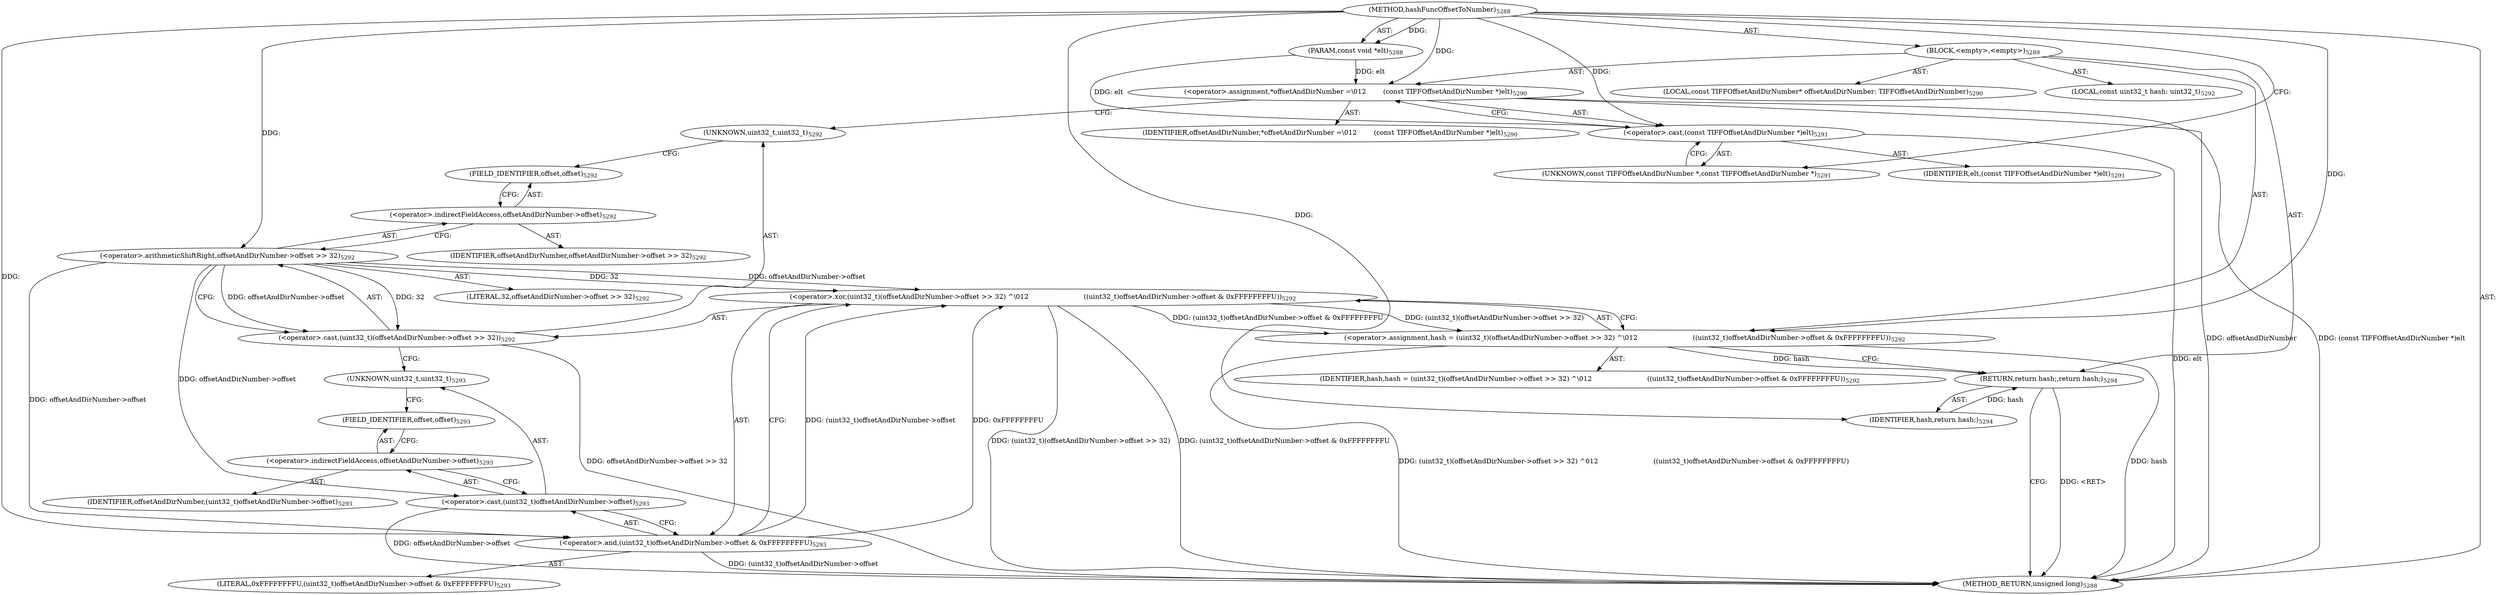 digraph "hashFuncOffsetToNumber" {  
"91647" [label = <(METHOD,hashFuncOffsetToNumber)<SUB>5288</SUB>> ]
"91648" [label = <(PARAM,const void *elt)<SUB>5288</SUB>> ]
"91649" [label = <(BLOCK,&lt;empty&gt;,&lt;empty&gt;)<SUB>5289</SUB>> ]
"91650" [label = <(LOCAL,const TIFFOffsetAndDirNumber* offsetAndDirNumber: TIFFOffsetAndDirNumber)<SUB>5290</SUB>> ]
"91651" [label = <(&lt;operator&gt;.assignment,*offsetAndDirNumber =\012        (const TIFFOffsetAndDirNumber *)elt)<SUB>5290</SUB>> ]
"91652" [label = <(IDENTIFIER,offsetAndDirNumber,*offsetAndDirNumber =\012        (const TIFFOffsetAndDirNumber *)elt)<SUB>5290</SUB>> ]
"91653" [label = <(&lt;operator&gt;.cast,(const TIFFOffsetAndDirNumber *)elt)<SUB>5291</SUB>> ]
"91654" [label = <(UNKNOWN,const TIFFOffsetAndDirNumber *,const TIFFOffsetAndDirNumber *)<SUB>5291</SUB>> ]
"91655" [label = <(IDENTIFIER,elt,(const TIFFOffsetAndDirNumber *)elt)<SUB>5291</SUB>> ]
"91656" [label = <(LOCAL,const uint32_t hash: uint32_t)<SUB>5292</SUB>> ]
"91657" [label = <(&lt;operator&gt;.assignment,hash = (uint32_t)(offsetAndDirNumber-&gt;offset &gt;&gt; 32) ^\012                          ((uint32_t)offsetAndDirNumber-&gt;offset &amp; 0xFFFFFFFFU))<SUB>5292</SUB>> ]
"91658" [label = <(IDENTIFIER,hash,hash = (uint32_t)(offsetAndDirNumber-&gt;offset &gt;&gt; 32) ^\012                          ((uint32_t)offsetAndDirNumber-&gt;offset &amp; 0xFFFFFFFFU))<SUB>5292</SUB>> ]
"91659" [label = <(&lt;operator&gt;.xor,(uint32_t)(offsetAndDirNumber-&gt;offset &gt;&gt; 32) ^\012                          ((uint32_t)offsetAndDirNumber-&gt;offset &amp; 0xFFFFFFFFU))<SUB>5292</SUB>> ]
"91660" [label = <(&lt;operator&gt;.cast,(uint32_t)(offsetAndDirNumber-&gt;offset &gt;&gt; 32))<SUB>5292</SUB>> ]
"91661" [label = <(UNKNOWN,uint32_t,uint32_t)<SUB>5292</SUB>> ]
"91662" [label = <(&lt;operator&gt;.arithmeticShiftRight,offsetAndDirNumber-&gt;offset &gt;&gt; 32)<SUB>5292</SUB>> ]
"91663" [label = <(&lt;operator&gt;.indirectFieldAccess,offsetAndDirNumber-&gt;offset)<SUB>5292</SUB>> ]
"91664" [label = <(IDENTIFIER,offsetAndDirNumber,offsetAndDirNumber-&gt;offset &gt;&gt; 32)<SUB>5292</SUB>> ]
"91665" [label = <(FIELD_IDENTIFIER,offset,offset)<SUB>5292</SUB>> ]
"91666" [label = <(LITERAL,32,offsetAndDirNumber-&gt;offset &gt;&gt; 32)<SUB>5292</SUB>> ]
"91667" [label = <(&lt;operator&gt;.and,(uint32_t)offsetAndDirNumber-&gt;offset &amp; 0xFFFFFFFFU)<SUB>5293</SUB>> ]
"91668" [label = <(&lt;operator&gt;.cast,(uint32_t)offsetAndDirNumber-&gt;offset)<SUB>5293</SUB>> ]
"91669" [label = <(UNKNOWN,uint32_t,uint32_t)<SUB>5293</SUB>> ]
"91670" [label = <(&lt;operator&gt;.indirectFieldAccess,offsetAndDirNumber-&gt;offset)<SUB>5293</SUB>> ]
"91671" [label = <(IDENTIFIER,offsetAndDirNumber,(uint32_t)offsetAndDirNumber-&gt;offset)<SUB>5293</SUB>> ]
"91672" [label = <(FIELD_IDENTIFIER,offset,offset)<SUB>5293</SUB>> ]
"91673" [label = <(LITERAL,0xFFFFFFFFU,(uint32_t)offsetAndDirNumber-&gt;offset &amp; 0xFFFFFFFFU)<SUB>5293</SUB>> ]
"91674" [label = <(RETURN,return hash;,return hash;)<SUB>5294</SUB>> ]
"91675" [label = <(IDENTIFIER,hash,return hash;)<SUB>5294</SUB>> ]
"91676" [label = <(METHOD_RETURN,unsigned long)<SUB>5288</SUB>> ]
  "91647" -> "91648"  [ label = "AST: "] 
  "91647" -> "91649"  [ label = "AST: "] 
  "91647" -> "91676"  [ label = "AST: "] 
  "91649" -> "91650"  [ label = "AST: "] 
  "91649" -> "91651"  [ label = "AST: "] 
  "91649" -> "91656"  [ label = "AST: "] 
  "91649" -> "91657"  [ label = "AST: "] 
  "91649" -> "91674"  [ label = "AST: "] 
  "91651" -> "91652"  [ label = "AST: "] 
  "91651" -> "91653"  [ label = "AST: "] 
  "91653" -> "91654"  [ label = "AST: "] 
  "91653" -> "91655"  [ label = "AST: "] 
  "91657" -> "91658"  [ label = "AST: "] 
  "91657" -> "91659"  [ label = "AST: "] 
  "91659" -> "91660"  [ label = "AST: "] 
  "91659" -> "91667"  [ label = "AST: "] 
  "91660" -> "91661"  [ label = "AST: "] 
  "91660" -> "91662"  [ label = "AST: "] 
  "91662" -> "91663"  [ label = "AST: "] 
  "91662" -> "91666"  [ label = "AST: "] 
  "91663" -> "91664"  [ label = "AST: "] 
  "91663" -> "91665"  [ label = "AST: "] 
  "91667" -> "91668"  [ label = "AST: "] 
  "91667" -> "91673"  [ label = "AST: "] 
  "91668" -> "91669"  [ label = "AST: "] 
  "91668" -> "91670"  [ label = "AST: "] 
  "91670" -> "91671"  [ label = "AST: "] 
  "91670" -> "91672"  [ label = "AST: "] 
  "91674" -> "91675"  [ label = "AST: "] 
  "91651" -> "91661"  [ label = "CFG: "] 
  "91657" -> "91674"  [ label = "CFG: "] 
  "91674" -> "91676"  [ label = "CFG: "] 
  "91653" -> "91651"  [ label = "CFG: "] 
  "91659" -> "91657"  [ label = "CFG: "] 
  "91654" -> "91653"  [ label = "CFG: "] 
  "91660" -> "91669"  [ label = "CFG: "] 
  "91667" -> "91659"  [ label = "CFG: "] 
  "91661" -> "91665"  [ label = "CFG: "] 
  "91662" -> "91660"  [ label = "CFG: "] 
  "91668" -> "91667"  [ label = "CFG: "] 
  "91663" -> "91662"  [ label = "CFG: "] 
  "91669" -> "91672"  [ label = "CFG: "] 
  "91670" -> "91668"  [ label = "CFG: "] 
  "91665" -> "91663"  [ label = "CFG: "] 
  "91672" -> "91670"  [ label = "CFG: "] 
  "91647" -> "91654"  [ label = "CFG: "] 
  "91674" -> "91676"  [ label = "DDG: &lt;RET&gt;"] 
  "91651" -> "91676"  [ label = "DDG: offsetAndDirNumber"] 
  "91653" -> "91676"  [ label = "DDG: elt"] 
  "91651" -> "91676"  [ label = "DDG: (const TIFFOffsetAndDirNumber *)elt"] 
  "91657" -> "91676"  [ label = "DDG: hash"] 
  "91660" -> "91676"  [ label = "DDG: offsetAndDirNumber-&gt;offset &gt;&gt; 32"] 
  "91659" -> "91676"  [ label = "DDG: (uint32_t)(offsetAndDirNumber-&gt;offset &gt;&gt; 32)"] 
  "91668" -> "91676"  [ label = "DDG: offsetAndDirNumber-&gt;offset"] 
  "91667" -> "91676"  [ label = "DDG: (uint32_t)offsetAndDirNumber-&gt;offset"] 
  "91659" -> "91676"  [ label = "DDG: (uint32_t)offsetAndDirNumber-&gt;offset &amp; 0xFFFFFFFFU"] 
  "91657" -> "91676"  [ label = "DDG: (uint32_t)(offsetAndDirNumber-&gt;offset &gt;&gt; 32) ^\012                          ((uint32_t)offsetAndDirNumber-&gt;offset &amp; 0xFFFFFFFFU)"] 
  "91647" -> "91648"  [ label = "DDG: "] 
  "91648" -> "91651"  [ label = "DDG: elt"] 
  "91647" -> "91651"  [ label = "DDG: "] 
  "91659" -> "91657"  [ label = "DDG: (uint32_t)(offsetAndDirNumber-&gt;offset &gt;&gt; 32)"] 
  "91659" -> "91657"  [ label = "DDG: (uint32_t)offsetAndDirNumber-&gt;offset &amp; 0xFFFFFFFFU"] 
  "91675" -> "91674"  [ label = "DDG: hash"] 
  "91657" -> "91674"  [ label = "DDG: hash"] 
  "91647" -> "91657"  [ label = "DDG: "] 
  "91647" -> "91675"  [ label = "DDG: "] 
  "91648" -> "91653"  [ label = "DDG: elt"] 
  "91647" -> "91653"  [ label = "DDG: "] 
  "91662" -> "91659"  [ label = "DDG: offsetAndDirNumber-&gt;offset"] 
  "91662" -> "91659"  [ label = "DDG: 32"] 
  "91667" -> "91659"  [ label = "DDG: (uint32_t)offsetAndDirNumber-&gt;offset"] 
  "91667" -> "91659"  [ label = "DDG: 0xFFFFFFFFU"] 
  "91662" -> "91660"  [ label = "DDG: offsetAndDirNumber-&gt;offset"] 
  "91662" -> "91660"  [ label = "DDG: 32"] 
  "91662" -> "91667"  [ label = "DDG: offsetAndDirNumber-&gt;offset"] 
  "91647" -> "91667"  [ label = "DDG: "] 
  "91647" -> "91662"  [ label = "DDG: "] 
  "91662" -> "91668"  [ label = "DDG: offsetAndDirNumber-&gt;offset"] 
}
